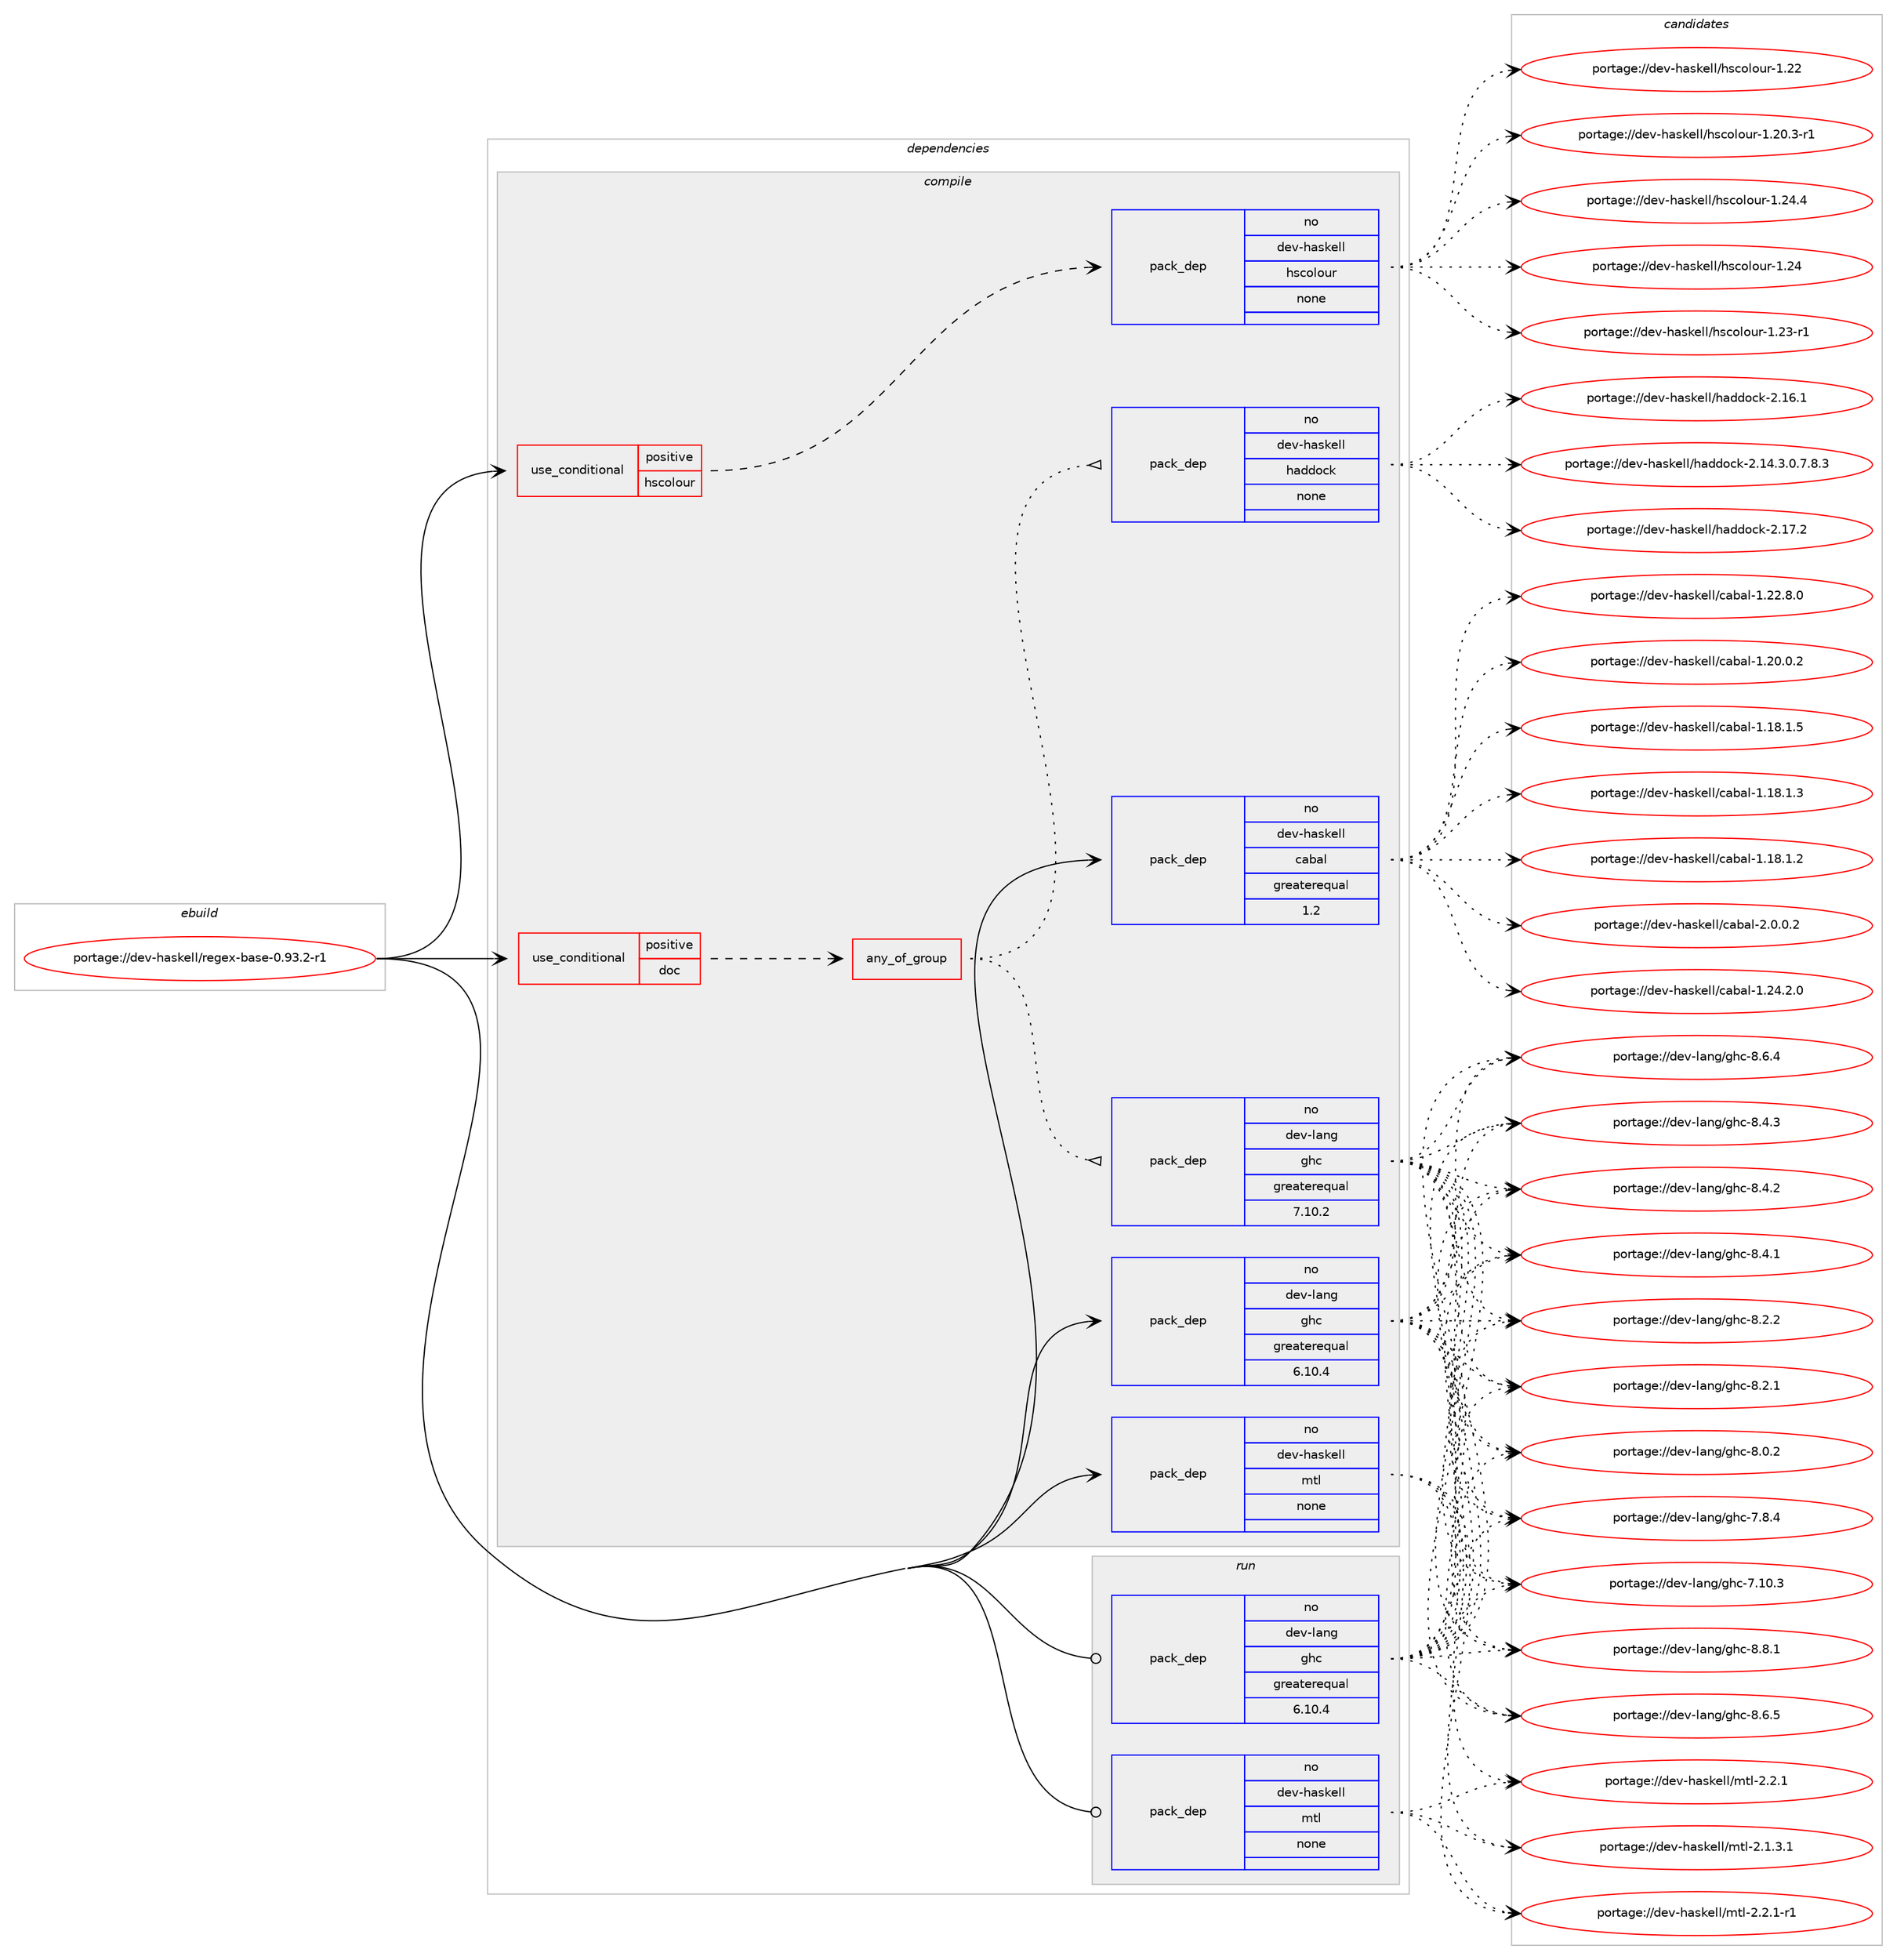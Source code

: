 digraph prolog {

# *************
# Graph options
# *************

newrank=true;
concentrate=true;
compound=true;
graph [rankdir=LR,fontname=Helvetica,fontsize=10,ranksep=1.5];#, ranksep=2.5, nodesep=0.2];
edge  [arrowhead=vee];
node  [fontname=Helvetica,fontsize=10];

# **********
# The ebuild
# **********

subgraph cluster_leftcol {
color=gray;
rank=same;
label=<<i>ebuild</i>>;
id [label="portage://dev-haskell/regex-base-0.93.2-r1", color=red, width=4, href="../dev-haskell/regex-base-0.93.2-r1.svg"];
}

# ****************
# The dependencies
# ****************

subgraph cluster_midcol {
color=gray;
label=<<i>dependencies</i>>;
subgraph cluster_compile {
fillcolor="#eeeeee";
style=filled;
label=<<i>compile</i>>;
subgraph cond132011 {
dependency546911 [label=<<TABLE BORDER="0" CELLBORDER="1" CELLSPACING="0" CELLPADDING="4"><TR><TD ROWSPAN="3" CELLPADDING="10">use_conditional</TD></TR><TR><TD>positive</TD></TR><TR><TD>doc</TD></TR></TABLE>>, shape=none, color=red];
subgraph any5838 {
dependency546912 [label=<<TABLE BORDER="0" CELLBORDER="1" CELLSPACING="0" CELLPADDING="4"><TR><TD CELLPADDING="10">any_of_group</TD></TR></TABLE>>, shape=none, color=red];subgraph pack408825 {
dependency546913 [label=<<TABLE BORDER="0" CELLBORDER="1" CELLSPACING="0" CELLPADDING="4" WIDTH="220"><TR><TD ROWSPAN="6" CELLPADDING="30">pack_dep</TD></TR><TR><TD WIDTH="110">no</TD></TR><TR><TD>dev-haskell</TD></TR><TR><TD>haddock</TD></TR><TR><TD>none</TD></TR><TR><TD></TD></TR></TABLE>>, shape=none, color=blue];
}
dependency546912:e -> dependency546913:w [weight=20,style="dotted",arrowhead="oinv"];
subgraph pack408826 {
dependency546914 [label=<<TABLE BORDER="0" CELLBORDER="1" CELLSPACING="0" CELLPADDING="4" WIDTH="220"><TR><TD ROWSPAN="6" CELLPADDING="30">pack_dep</TD></TR><TR><TD WIDTH="110">no</TD></TR><TR><TD>dev-lang</TD></TR><TR><TD>ghc</TD></TR><TR><TD>greaterequal</TD></TR><TR><TD>7.10.2</TD></TR></TABLE>>, shape=none, color=blue];
}
dependency546912:e -> dependency546914:w [weight=20,style="dotted",arrowhead="oinv"];
}
dependency546911:e -> dependency546912:w [weight=20,style="dashed",arrowhead="vee"];
}
id:e -> dependency546911:w [weight=20,style="solid",arrowhead="vee"];
subgraph cond132012 {
dependency546915 [label=<<TABLE BORDER="0" CELLBORDER="1" CELLSPACING="0" CELLPADDING="4"><TR><TD ROWSPAN="3" CELLPADDING="10">use_conditional</TD></TR><TR><TD>positive</TD></TR><TR><TD>hscolour</TD></TR></TABLE>>, shape=none, color=red];
subgraph pack408827 {
dependency546916 [label=<<TABLE BORDER="0" CELLBORDER="1" CELLSPACING="0" CELLPADDING="4" WIDTH="220"><TR><TD ROWSPAN="6" CELLPADDING="30">pack_dep</TD></TR><TR><TD WIDTH="110">no</TD></TR><TR><TD>dev-haskell</TD></TR><TR><TD>hscolour</TD></TR><TR><TD>none</TD></TR><TR><TD></TD></TR></TABLE>>, shape=none, color=blue];
}
dependency546915:e -> dependency546916:w [weight=20,style="dashed",arrowhead="vee"];
}
id:e -> dependency546915:w [weight=20,style="solid",arrowhead="vee"];
subgraph pack408828 {
dependency546917 [label=<<TABLE BORDER="0" CELLBORDER="1" CELLSPACING="0" CELLPADDING="4" WIDTH="220"><TR><TD ROWSPAN="6" CELLPADDING="30">pack_dep</TD></TR><TR><TD WIDTH="110">no</TD></TR><TR><TD>dev-haskell</TD></TR><TR><TD>cabal</TD></TR><TR><TD>greaterequal</TD></TR><TR><TD>1.2</TD></TR></TABLE>>, shape=none, color=blue];
}
id:e -> dependency546917:w [weight=20,style="solid",arrowhead="vee"];
subgraph pack408829 {
dependency546918 [label=<<TABLE BORDER="0" CELLBORDER="1" CELLSPACING="0" CELLPADDING="4" WIDTH="220"><TR><TD ROWSPAN="6" CELLPADDING="30">pack_dep</TD></TR><TR><TD WIDTH="110">no</TD></TR><TR><TD>dev-haskell</TD></TR><TR><TD>mtl</TD></TR><TR><TD>none</TD></TR><TR><TD></TD></TR></TABLE>>, shape=none, color=blue];
}
id:e -> dependency546918:w [weight=20,style="solid",arrowhead="vee"];
subgraph pack408830 {
dependency546919 [label=<<TABLE BORDER="0" CELLBORDER="1" CELLSPACING="0" CELLPADDING="4" WIDTH="220"><TR><TD ROWSPAN="6" CELLPADDING="30">pack_dep</TD></TR><TR><TD WIDTH="110">no</TD></TR><TR><TD>dev-lang</TD></TR><TR><TD>ghc</TD></TR><TR><TD>greaterequal</TD></TR><TR><TD>6.10.4</TD></TR></TABLE>>, shape=none, color=blue];
}
id:e -> dependency546919:w [weight=20,style="solid",arrowhead="vee"];
}
subgraph cluster_compileandrun {
fillcolor="#eeeeee";
style=filled;
label=<<i>compile and run</i>>;
}
subgraph cluster_run {
fillcolor="#eeeeee";
style=filled;
label=<<i>run</i>>;
subgraph pack408831 {
dependency546920 [label=<<TABLE BORDER="0" CELLBORDER="1" CELLSPACING="0" CELLPADDING="4" WIDTH="220"><TR><TD ROWSPAN="6" CELLPADDING="30">pack_dep</TD></TR><TR><TD WIDTH="110">no</TD></TR><TR><TD>dev-haskell</TD></TR><TR><TD>mtl</TD></TR><TR><TD>none</TD></TR><TR><TD></TD></TR></TABLE>>, shape=none, color=blue];
}
id:e -> dependency546920:w [weight=20,style="solid",arrowhead="odot"];
subgraph pack408832 {
dependency546921 [label=<<TABLE BORDER="0" CELLBORDER="1" CELLSPACING="0" CELLPADDING="4" WIDTH="220"><TR><TD ROWSPAN="6" CELLPADDING="30">pack_dep</TD></TR><TR><TD WIDTH="110">no</TD></TR><TR><TD>dev-lang</TD></TR><TR><TD>ghc</TD></TR><TR><TD>greaterequal</TD></TR><TR><TD>6.10.4</TD></TR></TABLE>>, shape=none, color=blue];
}
id:e -> dependency546921:w [weight=20,style="solid",arrowhead="odot"];
}
}

# **************
# The candidates
# **************

subgraph cluster_choices {
rank=same;
color=gray;
label=<<i>candidates</i>>;

subgraph choice408825 {
color=black;
nodesep=1;
choice100101118451049711510710110810847104971001001119910745504649554650 [label="portage://dev-haskell/haddock-2.17.2", color=red, width=4,href="../dev-haskell/haddock-2.17.2.svg"];
choice100101118451049711510710110810847104971001001119910745504649544649 [label="portage://dev-haskell/haddock-2.16.1", color=red, width=4,href="../dev-haskell/haddock-2.16.1.svg"];
choice1001011184510497115107101108108471049710010011199107455046495246514648465546564651 [label="portage://dev-haskell/haddock-2.14.3.0.7.8.3", color=red, width=4,href="../dev-haskell/haddock-2.14.3.0.7.8.3.svg"];
dependency546913:e -> choice100101118451049711510710110810847104971001001119910745504649554650:w [style=dotted,weight="100"];
dependency546913:e -> choice100101118451049711510710110810847104971001001119910745504649544649:w [style=dotted,weight="100"];
dependency546913:e -> choice1001011184510497115107101108108471049710010011199107455046495246514648465546564651:w [style=dotted,weight="100"];
}
subgraph choice408826 {
color=black;
nodesep=1;
choice10010111845108971101034710310499455646564649 [label="portage://dev-lang/ghc-8.8.1", color=red, width=4,href="../dev-lang/ghc-8.8.1.svg"];
choice10010111845108971101034710310499455646544653 [label="portage://dev-lang/ghc-8.6.5", color=red, width=4,href="../dev-lang/ghc-8.6.5.svg"];
choice10010111845108971101034710310499455646544652 [label="portage://dev-lang/ghc-8.6.4", color=red, width=4,href="../dev-lang/ghc-8.6.4.svg"];
choice10010111845108971101034710310499455646524651 [label="portage://dev-lang/ghc-8.4.3", color=red, width=4,href="../dev-lang/ghc-8.4.3.svg"];
choice10010111845108971101034710310499455646524650 [label="portage://dev-lang/ghc-8.4.2", color=red, width=4,href="../dev-lang/ghc-8.4.2.svg"];
choice10010111845108971101034710310499455646524649 [label="portage://dev-lang/ghc-8.4.1", color=red, width=4,href="../dev-lang/ghc-8.4.1.svg"];
choice10010111845108971101034710310499455646504650 [label="portage://dev-lang/ghc-8.2.2", color=red, width=4,href="../dev-lang/ghc-8.2.2.svg"];
choice10010111845108971101034710310499455646504649 [label="portage://dev-lang/ghc-8.2.1", color=red, width=4,href="../dev-lang/ghc-8.2.1.svg"];
choice10010111845108971101034710310499455646484650 [label="portage://dev-lang/ghc-8.0.2", color=red, width=4,href="../dev-lang/ghc-8.0.2.svg"];
choice10010111845108971101034710310499455546564652 [label="portage://dev-lang/ghc-7.8.4", color=red, width=4,href="../dev-lang/ghc-7.8.4.svg"];
choice1001011184510897110103471031049945554649484651 [label="portage://dev-lang/ghc-7.10.3", color=red, width=4,href="../dev-lang/ghc-7.10.3.svg"];
dependency546914:e -> choice10010111845108971101034710310499455646564649:w [style=dotted,weight="100"];
dependency546914:e -> choice10010111845108971101034710310499455646544653:w [style=dotted,weight="100"];
dependency546914:e -> choice10010111845108971101034710310499455646544652:w [style=dotted,weight="100"];
dependency546914:e -> choice10010111845108971101034710310499455646524651:w [style=dotted,weight="100"];
dependency546914:e -> choice10010111845108971101034710310499455646524650:w [style=dotted,weight="100"];
dependency546914:e -> choice10010111845108971101034710310499455646524649:w [style=dotted,weight="100"];
dependency546914:e -> choice10010111845108971101034710310499455646504650:w [style=dotted,weight="100"];
dependency546914:e -> choice10010111845108971101034710310499455646504649:w [style=dotted,weight="100"];
dependency546914:e -> choice10010111845108971101034710310499455646484650:w [style=dotted,weight="100"];
dependency546914:e -> choice10010111845108971101034710310499455546564652:w [style=dotted,weight="100"];
dependency546914:e -> choice1001011184510897110103471031049945554649484651:w [style=dotted,weight="100"];
}
subgraph choice408827 {
color=black;
nodesep=1;
choice1001011184510497115107101108108471041159911110811111711445494650524652 [label="portage://dev-haskell/hscolour-1.24.4", color=red, width=4,href="../dev-haskell/hscolour-1.24.4.svg"];
choice100101118451049711510710110810847104115991111081111171144549465052 [label="portage://dev-haskell/hscolour-1.24", color=red, width=4,href="../dev-haskell/hscolour-1.24.svg"];
choice1001011184510497115107101108108471041159911110811111711445494650514511449 [label="portage://dev-haskell/hscolour-1.23-r1", color=red, width=4,href="../dev-haskell/hscolour-1.23-r1.svg"];
choice100101118451049711510710110810847104115991111081111171144549465050 [label="portage://dev-haskell/hscolour-1.22", color=red, width=4,href="../dev-haskell/hscolour-1.22.svg"];
choice10010111845104971151071011081084710411599111108111117114454946504846514511449 [label="portage://dev-haskell/hscolour-1.20.3-r1", color=red, width=4,href="../dev-haskell/hscolour-1.20.3-r1.svg"];
dependency546916:e -> choice1001011184510497115107101108108471041159911110811111711445494650524652:w [style=dotted,weight="100"];
dependency546916:e -> choice100101118451049711510710110810847104115991111081111171144549465052:w [style=dotted,weight="100"];
dependency546916:e -> choice1001011184510497115107101108108471041159911110811111711445494650514511449:w [style=dotted,weight="100"];
dependency546916:e -> choice100101118451049711510710110810847104115991111081111171144549465050:w [style=dotted,weight="100"];
dependency546916:e -> choice10010111845104971151071011081084710411599111108111117114454946504846514511449:w [style=dotted,weight="100"];
}
subgraph choice408828 {
color=black;
nodesep=1;
choice100101118451049711510710110810847999798971084550464846484650 [label="portage://dev-haskell/cabal-2.0.0.2", color=red, width=4,href="../dev-haskell/cabal-2.0.0.2.svg"];
choice10010111845104971151071011081084799979897108454946505246504648 [label="portage://dev-haskell/cabal-1.24.2.0", color=red, width=4,href="../dev-haskell/cabal-1.24.2.0.svg"];
choice10010111845104971151071011081084799979897108454946505046564648 [label="portage://dev-haskell/cabal-1.22.8.0", color=red, width=4,href="../dev-haskell/cabal-1.22.8.0.svg"];
choice10010111845104971151071011081084799979897108454946504846484650 [label="portage://dev-haskell/cabal-1.20.0.2", color=red, width=4,href="../dev-haskell/cabal-1.20.0.2.svg"];
choice10010111845104971151071011081084799979897108454946495646494653 [label="portage://dev-haskell/cabal-1.18.1.5", color=red, width=4,href="../dev-haskell/cabal-1.18.1.5.svg"];
choice10010111845104971151071011081084799979897108454946495646494651 [label="portage://dev-haskell/cabal-1.18.1.3", color=red, width=4,href="../dev-haskell/cabal-1.18.1.3.svg"];
choice10010111845104971151071011081084799979897108454946495646494650 [label="portage://dev-haskell/cabal-1.18.1.2", color=red, width=4,href="../dev-haskell/cabal-1.18.1.2.svg"];
dependency546917:e -> choice100101118451049711510710110810847999798971084550464846484650:w [style=dotted,weight="100"];
dependency546917:e -> choice10010111845104971151071011081084799979897108454946505246504648:w [style=dotted,weight="100"];
dependency546917:e -> choice10010111845104971151071011081084799979897108454946505046564648:w [style=dotted,weight="100"];
dependency546917:e -> choice10010111845104971151071011081084799979897108454946504846484650:w [style=dotted,weight="100"];
dependency546917:e -> choice10010111845104971151071011081084799979897108454946495646494653:w [style=dotted,weight="100"];
dependency546917:e -> choice10010111845104971151071011081084799979897108454946495646494651:w [style=dotted,weight="100"];
dependency546917:e -> choice10010111845104971151071011081084799979897108454946495646494650:w [style=dotted,weight="100"];
}
subgraph choice408829 {
color=black;
nodesep=1;
choice1001011184510497115107101108108471091161084550465046494511449 [label="portage://dev-haskell/mtl-2.2.1-r1", color=red, width=4,href="../dev-haskell/mtl-2.2.1-r1.svg"];
choice100101118451049711510710110810847109116108455046504649 [label="portage://dev-haskell/mtl-2.2.1", color=red, width=4,href="../dev-haskell/mtl-2.2.1.svg"];
choice1001011184510497115107101108108471091161084550464946514649 [label="portage://dev-haskell/mtl-2.1.3.1", color=red, width=4,href="../dev-haskell/mtl-2.1.3.1.svg"];
dependency546918:e -> choice1001011184510497115107101108108471091161084550465046494511449:w [style=dotted,weight="100"];
dependency546918:e -> choice100101118451049711510710110810847109116108455046504649:w [style=dotted,weight="100"];
dependency546918:e -> choice1001011184510497115107101108108471091161084550464946514649:w [style=dotted,weight="100"];
}
subgraph choice408830 {
color=black;
nodesep=1;
choice10010111845108971101034710310499455646564649 [label="portage://dev-lang/ghc-8.8.1", color=red, width=4,href="../dev-lang/ghc-8.8.1.svg"];
choice10010111845108971101034710310499455646544653 [label="portage://dev-lang/ghc-8.6.5", color=red, width=4,href="../dev-lang/ghc-8.6.5.svg"];
choice10010111845108971101034710310499455646544652 [label="portage://dev-lang/ghc-8.6.4", color=red, width=4,href="../dev-lang/ghc-8.6.4.svg"];
choice10010111845108971101034710310499455646524651 [label="portage://dev-lang/ghc-8.4.3", color=red, width=4,href="../dev-lang/ghc-8.4.3.svg"];
choice10010111845108971101034710310499455646524650 [label="portage://dev-lang/ghc-8.4.2", color=red, width=4,href="../dev-lang/ghc-8.4.2.svg"];
choice10010111845108971101034710310499455646524649 [label="portage://dev-lang/ghc-8.4.1", color=red, width=4,href="../dev-lang/ghc-8.4.1.svg"];
choice10010111845108971101034710310499455646504650 [label="portage://dev-lang/ghc-8.2.2", color=red, width=4,href="../dev-lang/ghc-8.2.2.svg"];
choice10010111845108971101034710310499455646504649 [label="portage://dev-lang/ghc-8.2.1", color=red, width=4,href="../dev-lang/ghc-8.2.1.svg"];
choice10010111845108971101034710310499455646484650 [label="portage://dev-lang/ghc-8.0.2", color=red, width=4,href="../dev-lang/ghc-8.0.2.svg"];
choice10010111845108971101034710310499455546564652 [label="portage://dev-lang/ghc-7.8.4", color=red, width=4,href="../dev-lang/ghc-7.8.4.svg"];
choice1001011184510897110103471031049945554649484651 [label="portage://dev-lang/ghc-7.10.3", color=red, width=4,href="../dev-lang/ghc-7.10.3.svg"];
dependency546919:e -> choice10010111845108971101034710310499455646564649:w [style=dotted,weight="100"];
dependency546919:e -> choice10010111845108971101034710310499455646544653:w [style=dotted,weight="100"];
dependency546919:e -> choice10010111845108971101034710310499455646544652:w [style=dotted,weight="100"];
dependency546919:e -> choice10010111845108971101034710310499455646524651:w [style=dotted,weight="100"];
dependency546919:e -> choice10010111845108971101034710310499455646524650:w [style=dotted,weight="100"];
dependency546919:e -> choice10010111845108971101034710310499455646524649:w [style=dotted,weight="100"];
dependency546919:e -> choice10010111845108971101034710310499455646504650:w [style=dotted,weight="100"];
dependency546919:e -> choice10010111845108971101034710310499455646504649:w [style=dotted,weight="100"];
dependency546919:e -> choice10010111845108971101034710310499455646484650:w [style=dotted,weight="100"];
dependency546919:e -> choice10010111845108971101034710310499455546564652:w [style=dotted,weight="100"];
dependency546919:e -> choice1001011184510897110103471031049945554649484651:w [style=dotted,weight="100"];
}
subgraph choice408831 {
color=black;
nodesep=1;
choice1001011184510497115107101108108471091161084550465046494511449 [label="portage://dev-haskell/mtl-2.2.1-r1", color=red, width=4,href="../dev-haskell/mtl-2.2.1-r1.svg"];
choice100101118451049711510710110810847109116108455046504649 [label="portage://dev-haskell/mtl-2.2.1", color=red, width=4,href="../dev-haskell/mtl-2.2.1.svg"];
choice1001011184510497115107101108108471091161084550464946514649 [label="portage://dev-haskell/mtl-2.1.3.1", color=red, width=4,href="../dev-haskell/mtl-2.1.3.1.svg"];
dependency546920:e -> choice1001011184510497115107101108108471091161084550465046494511449:w [style=dotted,weight="100"];
dependency546920:e -> choice100101118451049711510710110810847109116108455046504649:w [style=dotted,weight="100"];
dependency546920:e -> choice1001011184510497115107101108108471091161084550464946514649:w [style=dotted,weight="100"];
}
subgraph choice408832 {
color=black;
nodesep=1;
choice10010111845108971101034710310499455646564649 [label="portage://dev-lang/ghc-8.8.1", color=red, width=4,href="../dev-lang/ghc-8.8.1.svg"];
choice10010111845108971101034710310499455646544653 [label="portage://dev-lang/ghc-8.6.5", color=red, width=4,href="../dev-lang/ghc-8.6.5.svg"];
choice10010111845108971101034710310499455646544652 [label="portage://dev-lang/ghc-8.6.4", color=red, width=4,href="../dev-lang/ghc-8.6.4.svg"];
choice10010111845108971101034710310499455646524651 [label="portage://dev-lang/ghc-8.4.3", color=red, width=4,href="../dev-lang/ghc-8.4.3.svg"];
choice10010111845108971101034710310499455646524650 [label="portage://dev-lang/ghc-8.4.2", color=red, width=4,href="../dev-lang/ghc-8.4.2.svg"];
choice10010111845108971101034710310499455646524649 [label="portage://dev-lang/ghc-8.4.1", color=red, width=4,href="../dev-lang/ghc-8.4.1.svg"];
choice10010111845108971101034710310499455646504650 [label="portage://dev-lang/ghc-8.2.2", color=red, width=4,href="../dev-lang/ghc-8.2.2.svg"];
choice10010111845108971101034710310499455646504649 [label="portage://dev-lang/ghc-8.2.1", color=red, width=4,href="../dev-lang/ghc-8.2.1.svg"];
choice10010111845108971101034710310499455646484650 [label="portage://dev-lang/ghc-8.0.2", color=red, width=4,href="../dev-lang/ghc-8.0.2.svg"];
choice10010111845108971101034710310499455546564652 [label="portage://dev-lang/ghc-7.8.4", color=red, width=4,href="../dev-lang/ghc-7.8.4.svg"];
choice1001011184510897110103471031049945554649484651 [label="portage://dev-lang/ghc-7.10.3", color=red, width=4,href="../dev-lang/ghc-7.10.3.svg"];
dependency546921:e -> choice10010111845108971101034710310499455646564649:w [style=dotted,weight="100"];
dependency546921:e -> choice10010111845108971101034710310499455646544653:w [style=dotted,weight="100"];
dependency546921:e -> choice10010111845108971101034710310499455646544652:w [style=dotted,weight="100"];
dependency546921:e -> choice10010111845108971101034710310499455646524651:w [style=dotted,weight="100"];
dependency546921:e -> choice10010111845108971101034710310499455646524650:w [style=dotted,weight="100"];
dependency546921:e -> choice10010111845108971101034710310499455646524649:w [style=dotted,weight="100"];
dependency546921:e -> choice10010111845108971101034710310499455646504650:w [style=dotted,weight="100"];
dependency546921:e -> choice10010111845108971101034710310499455646504649:w [style=dotted,weight="100"];
dependency546921:e -> choice10010111845108971101034710310499455646484650:w [style=dotted,weight="100"];
dependency546921:e -> choice10010111845108971101034710310499455546564652:w [style=dotted,weight="100"];
dependency546921:e -> choice1001011184510897110103471031049945554649484651:w [style=dotted,weight="100"];
}
}

}
